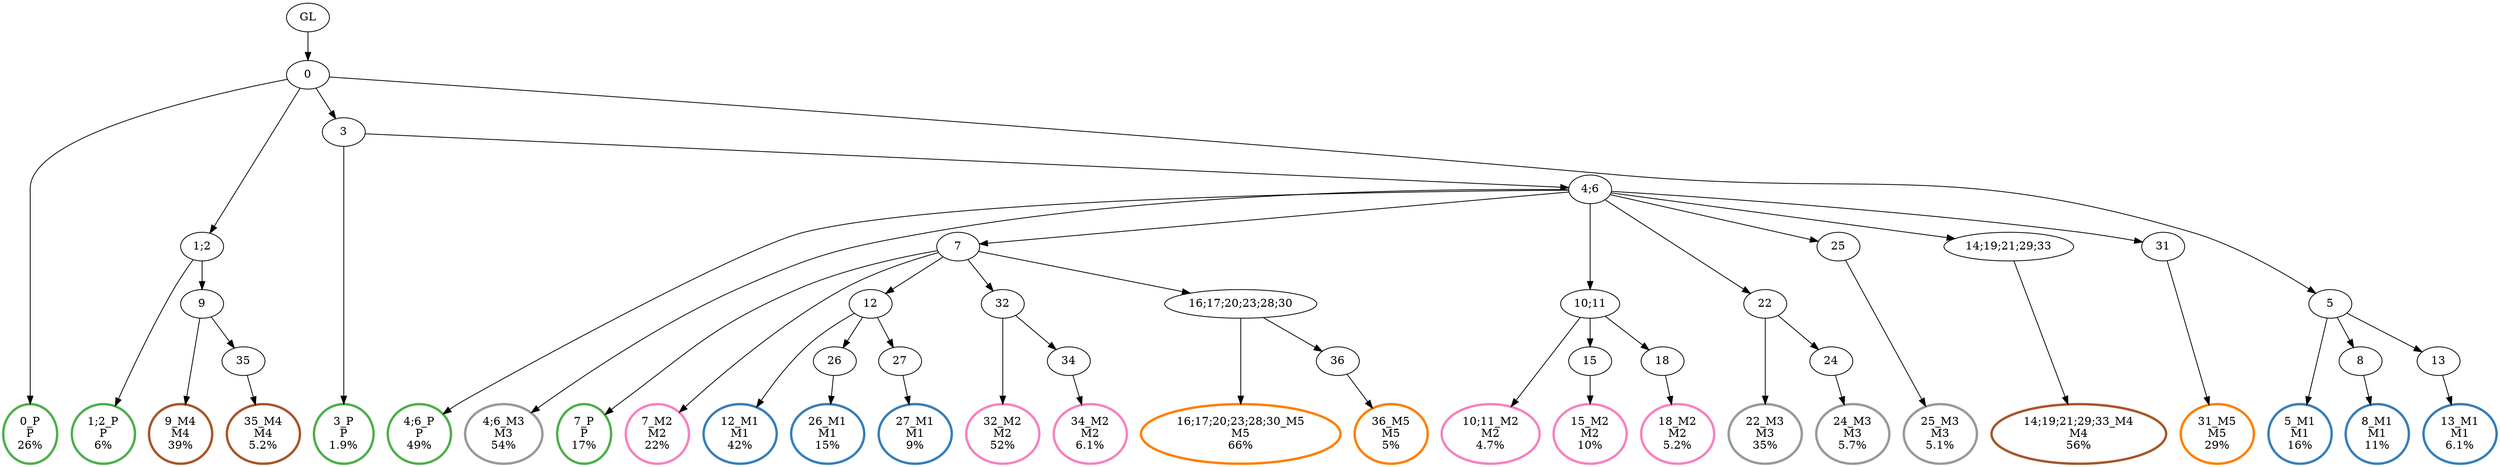 digraph T {
	{
		rank=same
		50 [penwidth=3,colorscheme=set19,color=3,label="0_P\nP\n26%"]
		48 [penwidth=3,colorscheme=set19,color=3,label="1;2_P\nP\n6%"]
		46 [penwidth=3,colorscheme=set19,color=3,label="3_P\nP\n1.9%"]
		44 [penwidth=3,colorscheme=set19,color=3,label="4;6_P\nP\n49%"]
		42 [penwidth=3,colorscheme=set19,color=3,label="7_P\nP\n17%"]
		40 [penwidth=3,colorscheme=set19,color=2,label="12_M1\nM1\n42%"]
		38 [penwidth=3,colorscheme=set19,color=2,label="26_M1\nM1\n15%"]
		36 [penwidth=3,colorscheme=set19,color=2,label="27_M1\nM1\n9%"]
		34 [penwidth=3,colorscheme=set19,color=2,label="5_M1\nM1\n16%"]
		32 [penwidth=3,colorscheme=set19,color=2,label="8_M1\nM1\n11%"]
		30 [penwidth=3,colorscheme=set19,color=2,label="13_M1\nM1\n6.1%"]
		29 [penwidth=3,colorscheme=set19,color=8,label="7_M2\nM2\n22%"]
		27 [penwidth=3,colorscheme=set19,color=8,label="32_M2\nM2\n52%"]
		25 [penwidth=3,colorscheme=set19,color=8,label="34_M2\nM2\n6.1%"]
		23 [penwidth=3,colorscheme=set19,color=8,label="10;11_M2\nM2\n4.7%"]
		21 [penwidth=3,colorscheme=set19,color=8,label="15_M2\nM2\n10%"]
		19 [penwidth=3,colorscheme=set19,color=8,label="18_M2\nM2\n5.2%"]
		18 [penwidth=3,colorscheme=set19,color=9,label="4;6_M3\nM3\n54%"]
		16 [penwidth=3,colorscheme=set19,color=9,label="22_M3\nM3\n35%"]
		14 [penwidth=3,colorscheme=set19,color=9,label="24_M3\nM3\n5.7%"]
		12 [penwidth=3,colorscheme=set19,color=9,label="25_M3\nM3\n5.1%"]
		10 [penwidth=3,colorscheme=set19,color=7,label="9_M4\nM4\n39%"]
		8 [penwidth=3,colorscheme=set19,color=7,label="35_M4\nM4\n5.2%"]
		6 [penwidth=3,colorscheme=set19,color=7,label="14;19;21;29;33_M4\nM4\n56%"]
		4 [penwidth=3,colorscheme=set19,color=5,label="16;17;20;23;28;30_M5\nM5\n66%"]
		2 [penwidth=3,colorscheme=set19,color=5,label="36_M5\nM5\n5%"]
		0 [penwidth=3,colorscheme=set19,color=5,label="31_M5\nM5\n29%"]
	}
	52 [label="GL"]
	51 [label="0"]
	49 [label="1;2"]
	47 [label="3"]
	45 [label="4;6"]
	43 [label="7"]
	41 [label="12"]
	39 [label="26"]
	37 [label="27"]
	35 [label="5"]
	33 [label="8"]
	31 [label="13"]
	28 [label="32"]
	26 [label="34"]
	24 [label="10;11"]
	22 [label="15"]
	20 [label="18"]
	17 [label="22"]
	15 [label="24"]
	13 [label="25"]
	11 [label="9"]
	9 [label="35"]
	7 [label="14;19;21;29;33"]
	5 [label="16;17;20;23;28;30"]
	3 [label="36"]
	1 [label="31"]
	52 -> 51
	51 -> 50
	51 -> 49
	51 -> 47
	51 -> 35
	49 -> 48
	49 -> 11
	47 -> 46
	47 -> 45
	45 -> 44
	45 -> 43
	45 -> 24
	45 -> 18
	45 -> 17
	45 -> 13
	45 -> 7
	45 -> 1
	43 -> 42
	43 -> 41
	43 -> 29
	43 -> 28
	43 -> 5
	41 -> 40
	41 -> 39
	41 -> 37
	39 -> 38
	37 -> 36
	35 -> 34
	35 -> 33
	35 -> 31
	33 -> 32
	31 -> 30
	28 -> 27
	28 -> 26
	26 -> 25
	24 -> 23
	24 -> 22
	24 -> 20
	22 -> 21
	20 -> 19
	17 -> 16
	17 -> 15
	15 -> 14
	13 -> 12
	11 -> 10
	11 -> 9
	9 -> 8
	7 -> 6
	5 -> 4
	5 -> 3
	3 -> 2
	1 -> 0
}
